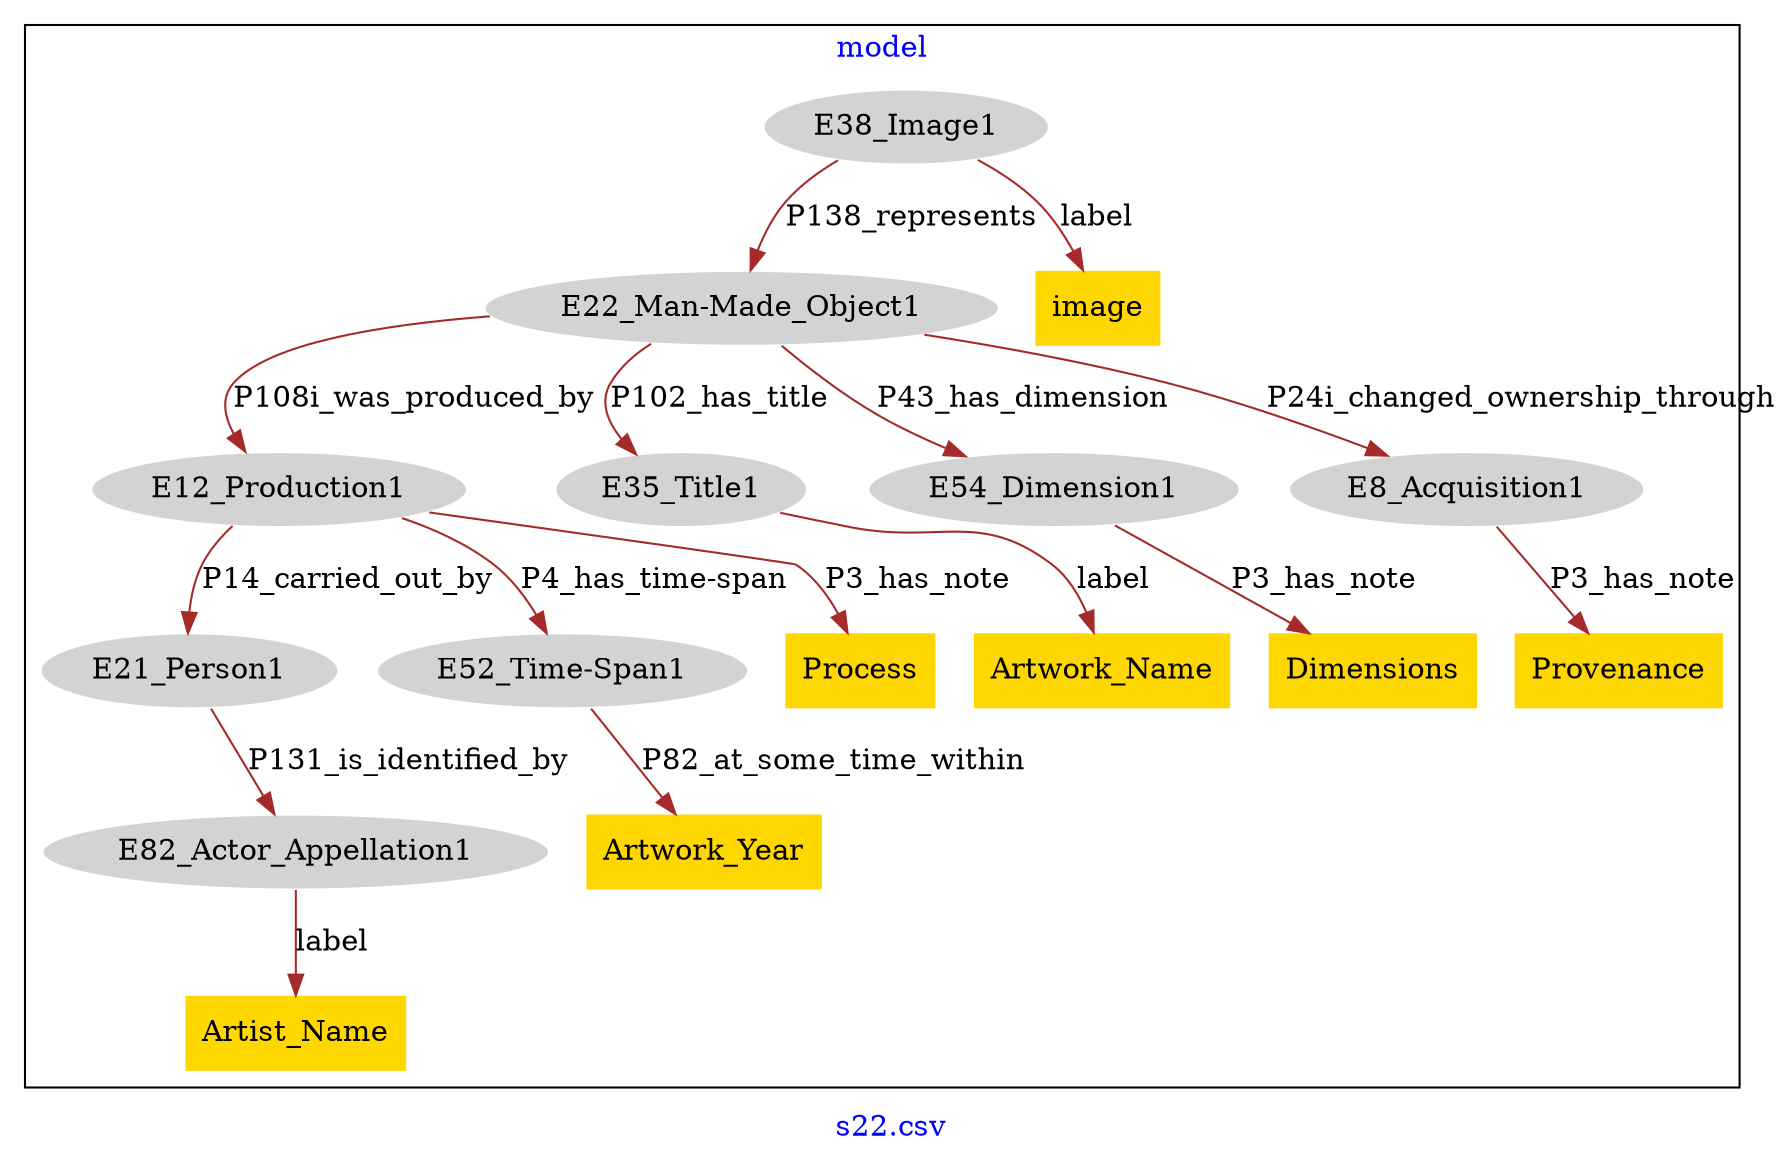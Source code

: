 digraph n0 {
fontcolor="blue"
remincross="true"
label="s22.csv"
subgraph cluster {
label="model"
n2[style="filled",color="white",fillcolor="lightgray",label="E12_Production1"];
n3[style="filled",color="white",fillcolor="lightgray",label="E21_Person1"];
n4[style="filled",color="white",fillcolor="lightgray",label="E52_Time-Span1"];
n5[style="filled",color="white",fillcolor="lightgray",label="E82_Actor_Appellation1"];
n6[style="filled",color="white",fillcolor="lightgray",label="E22_Man-Made_Object1"];
n7[style="filled",color="white",fillcolor="lightgray",label="E35_Title1"];
n8[style="filled",color="white",fillcolor="lightgray",label="E54_Dimension1"];
n9[style="filled",color="white",fillcolor="lightgray",label="E8_Acquisition1"];
n10[style="filled",color="white",fillcolor="lightgray",label="E38_Image1"];
n11[shape="plaintext",style="filled",fillcolor="gold",label="Artist_Name"];
n12[shape="plaintext",style="filled",fillcolor="gold",label="image"];
n13[shape="plaintext",style="filled",fillcolor="gold",label="Dimensions"];
n14[shape="plaintext",style="filled",fillcolor="gold",label="Provenance"];
n15[shape="plaintext",style="filled",fillcolor="gold",label="Artwork_Year"];
n16[shape="plaintext",style="filled",fillcolor="gold",label="Process"];
n17[shape="plaintext",style="filled",fillcolor="gold",label="Artwork_Name"];
}
n2 -> n3[color="brown",fontcolor="black",label="P14_carried_out_by"]
n2 -> n4[color="brown",fontcolor="black",label="P4_has_time-span"]
n3 -> n5[color="brown",fontcolor="black",label="P131_is_identified_by"]
n6 -> n2[color="brown",fontcolor="black",label="P108i_was_produced_by"]
n6 -> n7[color="brown",fontcolor="black",label="P102_has_title"]
n6 -> n8[color="brown",fontcolor="black",label="P43_has_dimension"]
n6 -> n9[color="brown",fontcolor="black",label="P24i_changed_ownership_through"]
n10 -> n6[color="brown",fontcolor="black",label="P138_represents"]
n5 -> n11[color="brown",fontcolor="black",label="label"]
n10 -> n12[color="brown",fontcolor="black",label="label"]
n8 -> n13[color="brown",fontcolor="black",label="P3_has_note"]
n9 -> n14[color="brown",fontcolor="black",label="P3_has_note"]
n4 -> n15[color="brown",fontcolor="black",label="P82_at_some_time_within"]
n2 -> n16[color="brown",fontcolor="black",label="P3_has_note"]
n7 -> n17[color="brown",fontcolor="black",label="label"]
}
